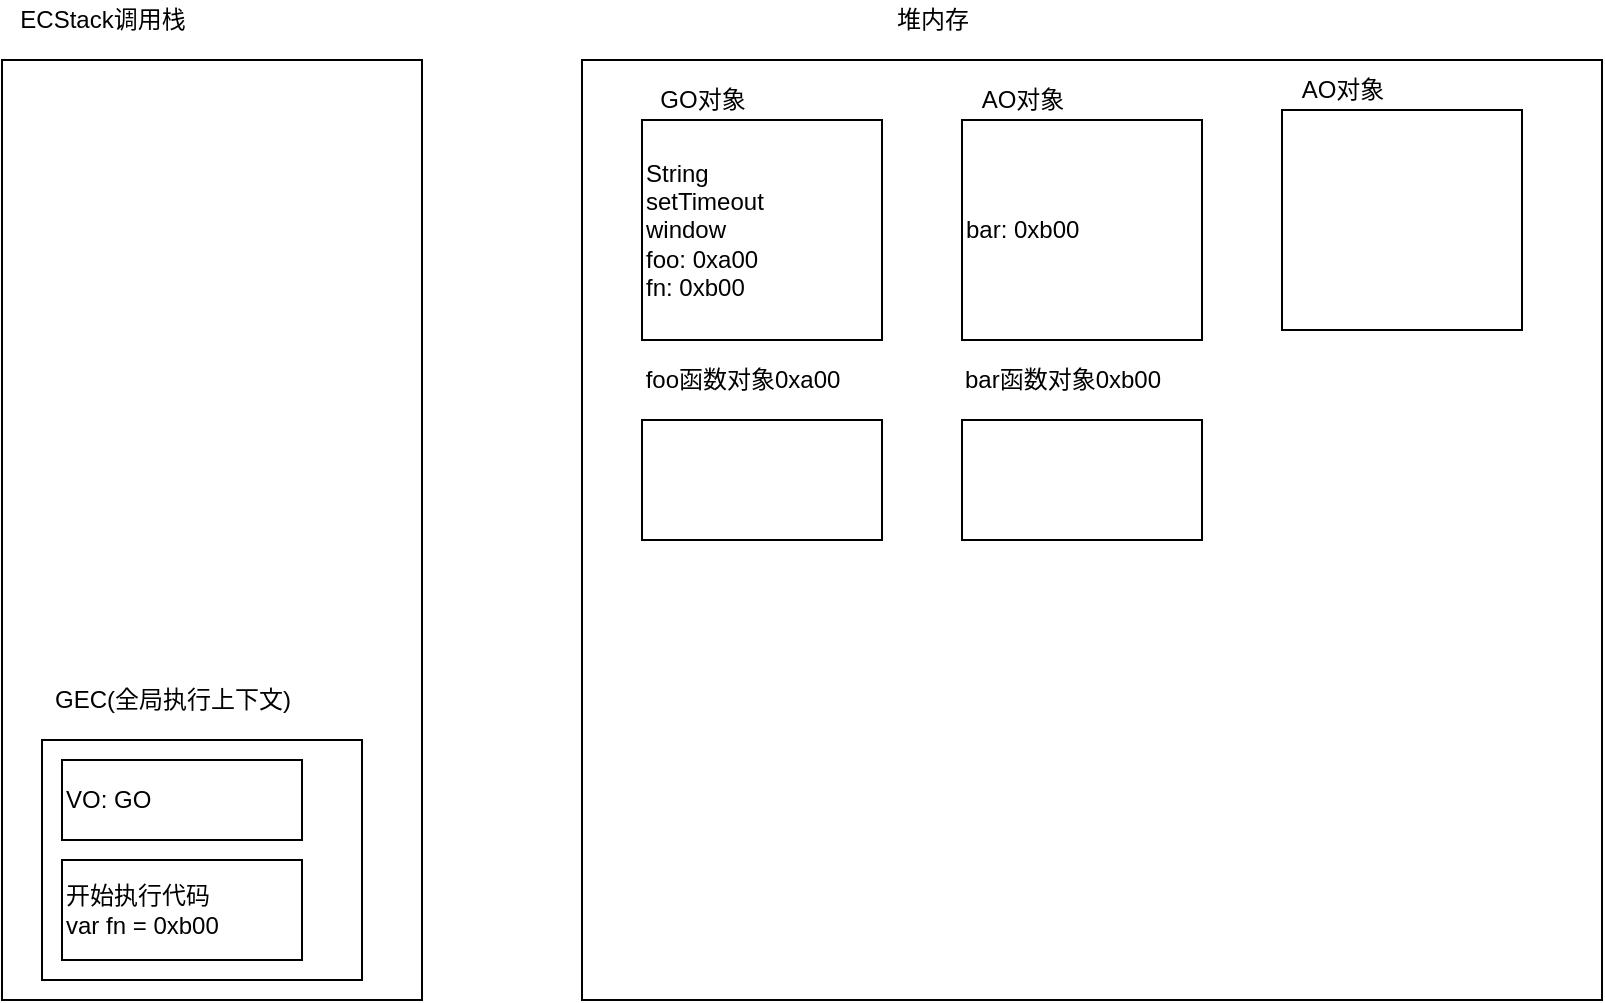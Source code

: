 <mxfile>
    <diagram id="Muk35M1s3Lf1WXlXDoJJ" name="Page-1">
        <mxGraphModel dx="761" dy="571" grid="1" gridSize="10" guides="1" tooltips="1" connect="1" arrows="1" fold="1" page="1" pageScale="1" pageWidth="1654" pageHeight="2336" math="0" shadow="0">
            <root>
                <mxCell id="0"/>
                <mxCell id="1" parent="0"/>
                <mxCell id="2" value="" style="rounded=0;whiteSpace=wrap;html=1;" parent="1" vertex="1">
                    <mxGeometry x="230" y="100" width="210" height="470" as="geometry"/>
                </mxCell>
                <mxCell id="3" value="ECStack调用栈" style="text;html=1;align=center;verticalAlign=middle;resizable=0;points=[];autosize=1;strokeColor=none;" parent="1" vertex="1">
                    <mxGeometry x="230" y="70" width="100" height="20" as="geometry"/>
                </mxCell>
                <mxCell id="4" value="" style="rounded=0;whiteSpace=wrap;html=1;" parent="1" vertex="1">
                    <mxGeometry x="520" y="100" width="510" height="470" as="geometry"/>
                </mxCell>
                <mxCell id="5" value="堆内存" style="text;html=1;align=center;verticalAlign=middle;resizable=0;points=[];autosize=1;strokeColor=none;" parent="1" vertex="1">
                    <mxGeometry x="670" y="70" width="50" height="20" as="geometry"/>
                </mxCell>
                <mxCell id="6" value="String&lt;br&gt;setTimeout&lt;br&gt;window&lt;br&gt;foo: 0xa00&lt;br&gt;fn: 0xb00" style="rounded=0;whiteSpace=wrap;html=1;align=left;" parent="1" vertex="1">
                    <mxGeometry x="550" y="130" width="120" height="110" as="geometry"/>
                </mxCell>
                <mxCell id="7" value="GO对象" style="text;html=1;align=center;verticalAlign=middle;resizable=0;points=[];autosize=1;strokeColor=none;" parent="1" vertex="1">
                    <mxGeometry x="550" y="110" width="60" height="20" as="geometry"/>
                </mxCell>
                <mxCell id="8" value="" style="rounded=0;whiteSpace=wrap;html=1;align=left;" parent="1" vertex="1">
                    <mxGeometry x="250" y="440" width="160" height="120" as="geometry"/>
                </mxCell>
                <mxCell id="9" value="GEC(全局执行上下文)" style="text;html=1;align=center;verticalAlign=middle;resizable=0;points=[];autosize=1;strokeColor=none;" parent="1" vertex="1">
                    <mxGeometry x="250" y="410" width="130" height="20" as="geometry"/>
                </mxCell>
                <mxCell id="10" value="" style="rounded=0;whiteSpace=wrap;html=1;align=left;" parent="1" vertex="1">
                    <mxGeometry x="710" y="280" width="120" height="60" as="geometry"/>
                </mxCell>
                <mxCell id="11" value="bar函数对象0xb00" style="text;html=1;align=center;verticalAlign=middle;resizable=0;points=[];autosize=1;strokeColor=none;" parent="1" vertex="1">
                    <mxGeometry x="705" y="250" width="110" height="20" as="geometry"/>
                </mxCell>
                <mxCell id="12" value="VO: GO" style="rounded=0;whiteSpace=wrap;html=1;align=left;" parent="1" vertex="1">
                    <mxGeometry x="260" y="450" width="120" height="40" as="geometry"/>
                </mxCell>
                <mxCell id="13" value="开始执行代码&lt;br&gt;var fn = 0xb00" style="rounded=0;whiteSpace=wrap;html=1;align=left;" parent="1" vertex="1">
                    <mxGeometry x="260" y="500" width="120" height="50" as="geometry"/>
                </mxCell>
                <mxCell id="17" value="bar: 0xb00" style="rounded=0;whiteSpace=wrap;html=1;align=left;" parent="1" vertex="1">
                    <mxGeometry x="710" y="130" width="120" height="110" as="geometry"/>
                </mxCell>
                <mxCell id="18" value="AO对象" style="text;html=1;align=center;verticalAlign=middle;resizable=0;points=[];autosize=1;strokeColor=none;" parent="1" vertex="1">
                    <mxGeometry x="710" y="110" width="60" height="20" as="geometry"/>
                </mxCell>
                <mxCell id="19" value="" style="rounded=0;whiteSpace=wrap;html=1;align=left;" parent="1" vertex="1">
                    <mxGeometry x="550" y="280" width="120" height="60" as="geometry"/>
                </mxCell>
                <mxCell id="20" value="foo函数对象0xa00" style="text;html=1;align=center;verticalAlign=middle;resizable=0;points=[];autosize=1;strokeColor=none;" parent="1" vertex="1">
                    <mxGeometry x="545" y="250" width="110" height="20" as="geometry"/>
                </mxCell>
                <mxCell id="28" value="" style="rounded=0;whiteSpace=wrap;html=1;align=left;" parent="1" vertex="1">
                    <mxGeometry x="870" y="125" width="120" height="110" as="geometry"/>
                </mxCell>
                <mxCell id="29" value="AO对象" style="text;html=1;align=center;verticalAlign=middle;resizable=0;points=[];autosize=1;strokeColor=none;" parent="1" vertex="1">
                    <mxGeometry x="870" y="105" width="60" height="20" as="geometry"/>
                </mxCell>
            </root>
        </mxGraphModel>
    </diagram>
</mxfile>
